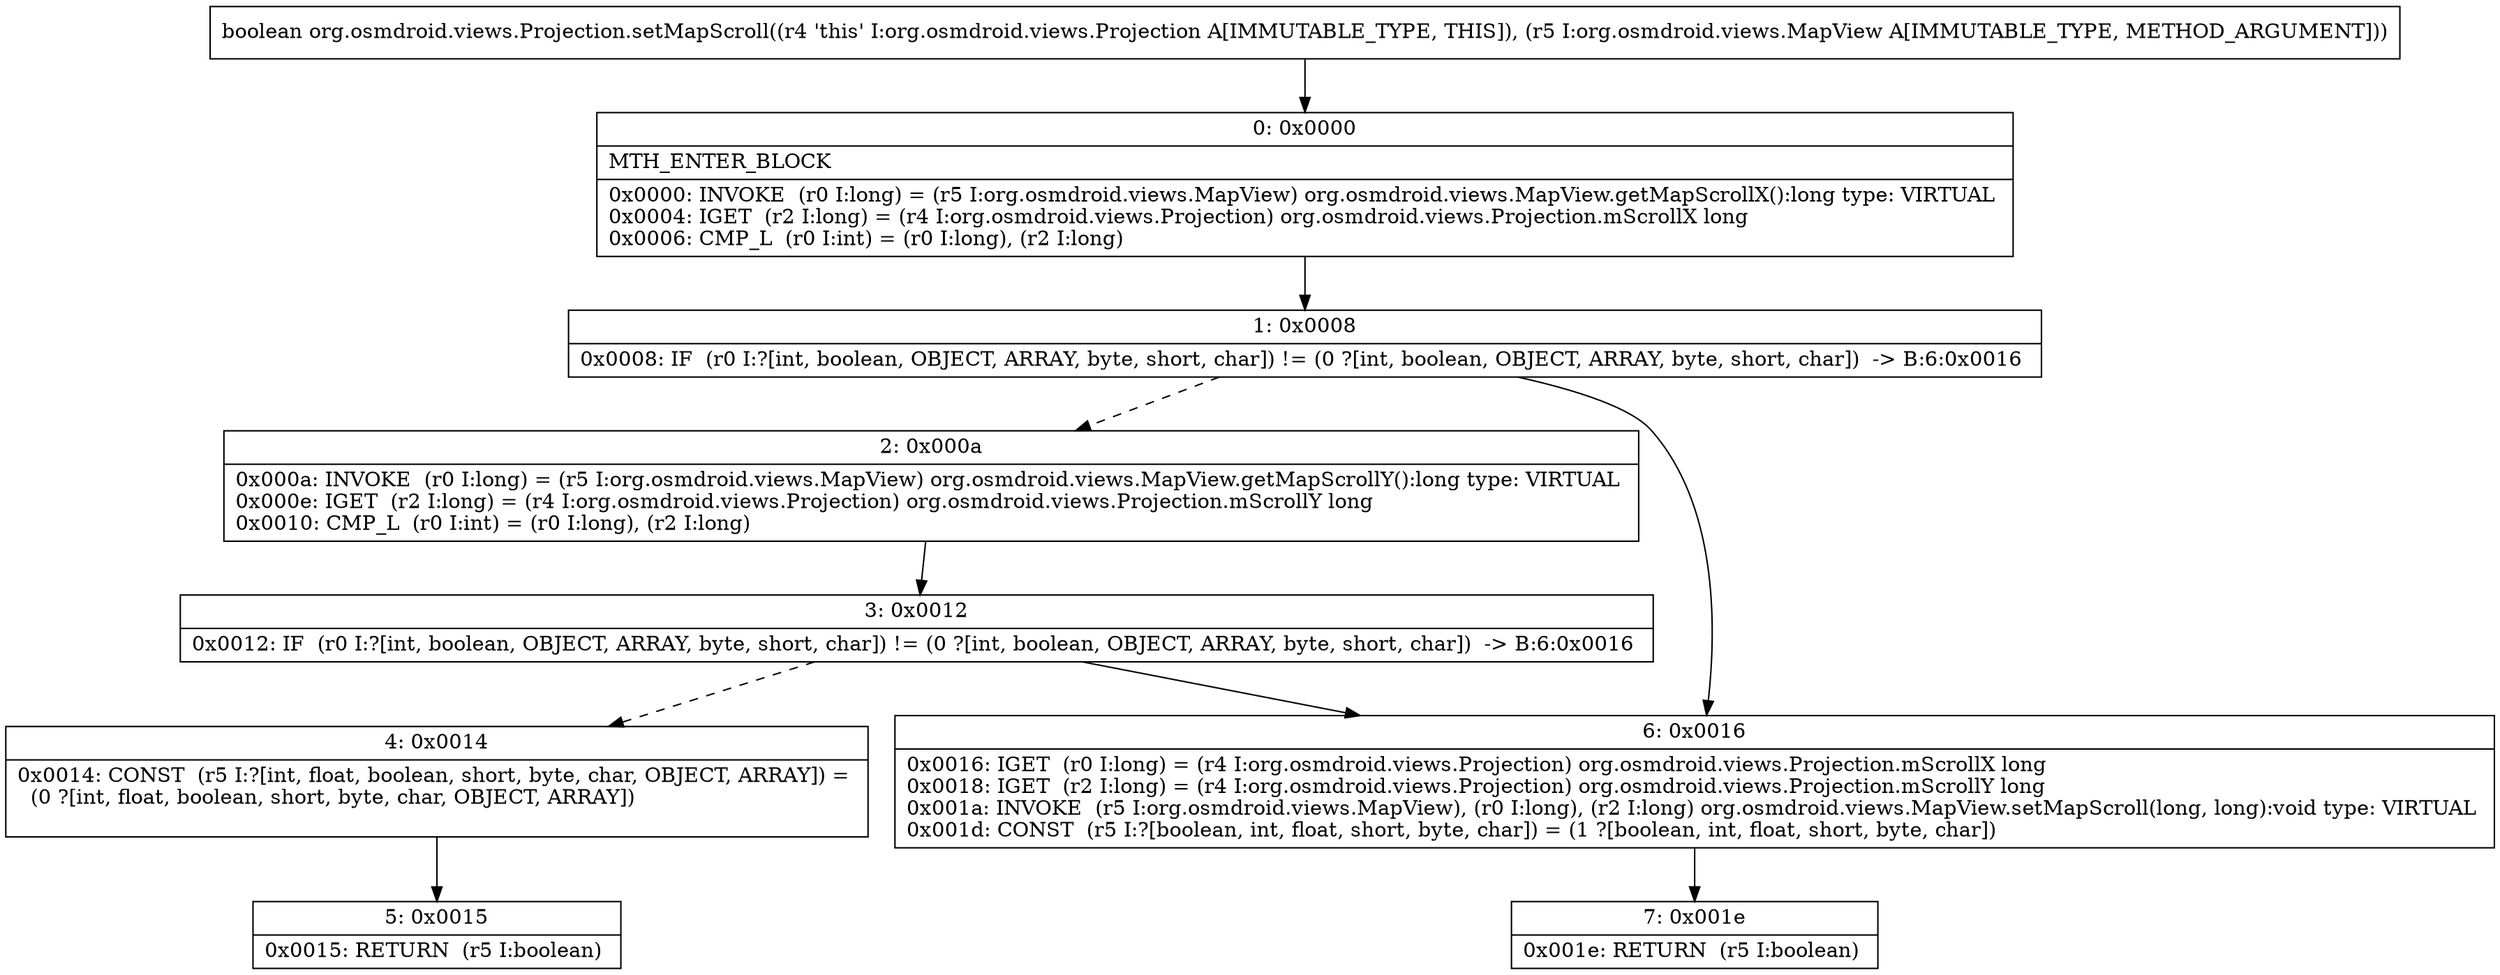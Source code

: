 digraph "CFG fororg.osmdroid.views.Projection.setMapScroll(Lorg\/osmdroid\/views\/MapView;)Z" {
Node_0 [shape=record,label="{0\:\ 0x0000|MTH_ENTER_BLOCK\l|0x0000: INVOKE  (r0 I:long) = (r5 I:org.osmdroid.views.MapView) org.osmdroid.views.MapView.getMapScrollX():long type: VIRTUAL \l0x0004: IGET  (r2 I:long) = (r4 I:org.osmdroid.views.Projection) org.osmdroid.views.Projection.mScrollX long \l0x0006: CMP_L  (r0 I:int) = (r0 I:long), (r2 I:long) \l}"];
Node_1 [shape=record,label="{1\:\ 0x0008|0x0008: IF  (r0 I:?[int, boolean, OBJECT, ARRAY, byte, short, char]) != (0 ?[int, boolean, OBJECT, ARRAY, byte, short, char])  \-\> B:6:0x0016 \l}"];
Node_2 [shape=record,label="{2\:\ 0x000a|0x000a: INVOKE  (r0 I:long) = (r5 I:org.osmdroid.views.MapView) org.osmdroid.views.MapView.getMapScrollY():long type: VIRTUAL \l0x000e: IGET  (r2 I:long) = (r4 I:org.osmdroid.views.Projection) org.osmdroid.views.Projection.mScrollY long \l0x0010: CMP_L  (r0 I:int) = (r0 I:long), (r2 I:long) \l}"];
Node_3 [shape=record,label="{3\:\ 0x0012|0x0012: IF  (r0 I:?[int, boolean, OBJECT, ARRAY, byte, short, char]) != (0 ?[int, boolean, OBJECT, ARRAY, byte, short, char])  \-\> B:6:0x0016 \l}"];
Node_4 [shape=record,label="{4\:\ 0x0014|0x0014: CONST  (r5 I:?[int, float, boolean, short, byte, char, OBJECT, ARRAY]) = \l  (0 ?[int, float, boolean, short, byte, char, OBJECT, ARRAY])\l \l}"];
Node_5 [shape=record,label="{5\:\ 0x0015|0x0015: RETURN  (r5 I:boolean) \l}"];
Node_6 [shape=record,label="{6\:\ 0x0016|0x0016: IGET  (r0 I:long) = (r4 I:org.osmdroid.views.Projection) org.osmdroid.views.Projection.mScrollX long \l0x0018: IGET  (r2 I:long) = (r4 I:org.osmdroid.views.Projection) org.osmdroid.views.Projection.mScrollY long \l0x001a: INVOKE  (r5 I:org.osmdroid.views.MapView), (r0 I:long), (r2 I:long) org.osmdroid.views.MapView.setMapScroll(long, long):void type: VIRTUAL \l0x001d: CONST  (r5 I:?[boolean, int, float, short, byte, char]) = (1 ?[boolean, int, float, short, byte, char]) \l}"];
Node_7 [shape=record,label="{7\:\ 0x001e|0x001e: RETURN  (r5 I:boolean) \l}"];
MethodNode[shape=record,label="{boolean org.osmdroid.views.Projection.setMapScroll((r4 'this' I:org.osmdroid.views.Projection A[IMMUTABLE_TYPE, THIS]), (r5 I:org.osmdroid.views.MapView A[IMMUTABLE_TYPE, METHOD_ARGUMENT])) }"];
MethodNode -> Node_0;
Node_0 -> Node_1;
Node_1 -> Node_2[style=dashed];
Node_1 -> Node_6;
Node_2 -> Node_3;
Node_3 -> Node_4[style=dashed];
Node_3 -> Node_6;
Node_4 -> Node_5;
Node_6 -> Node_7;
}


